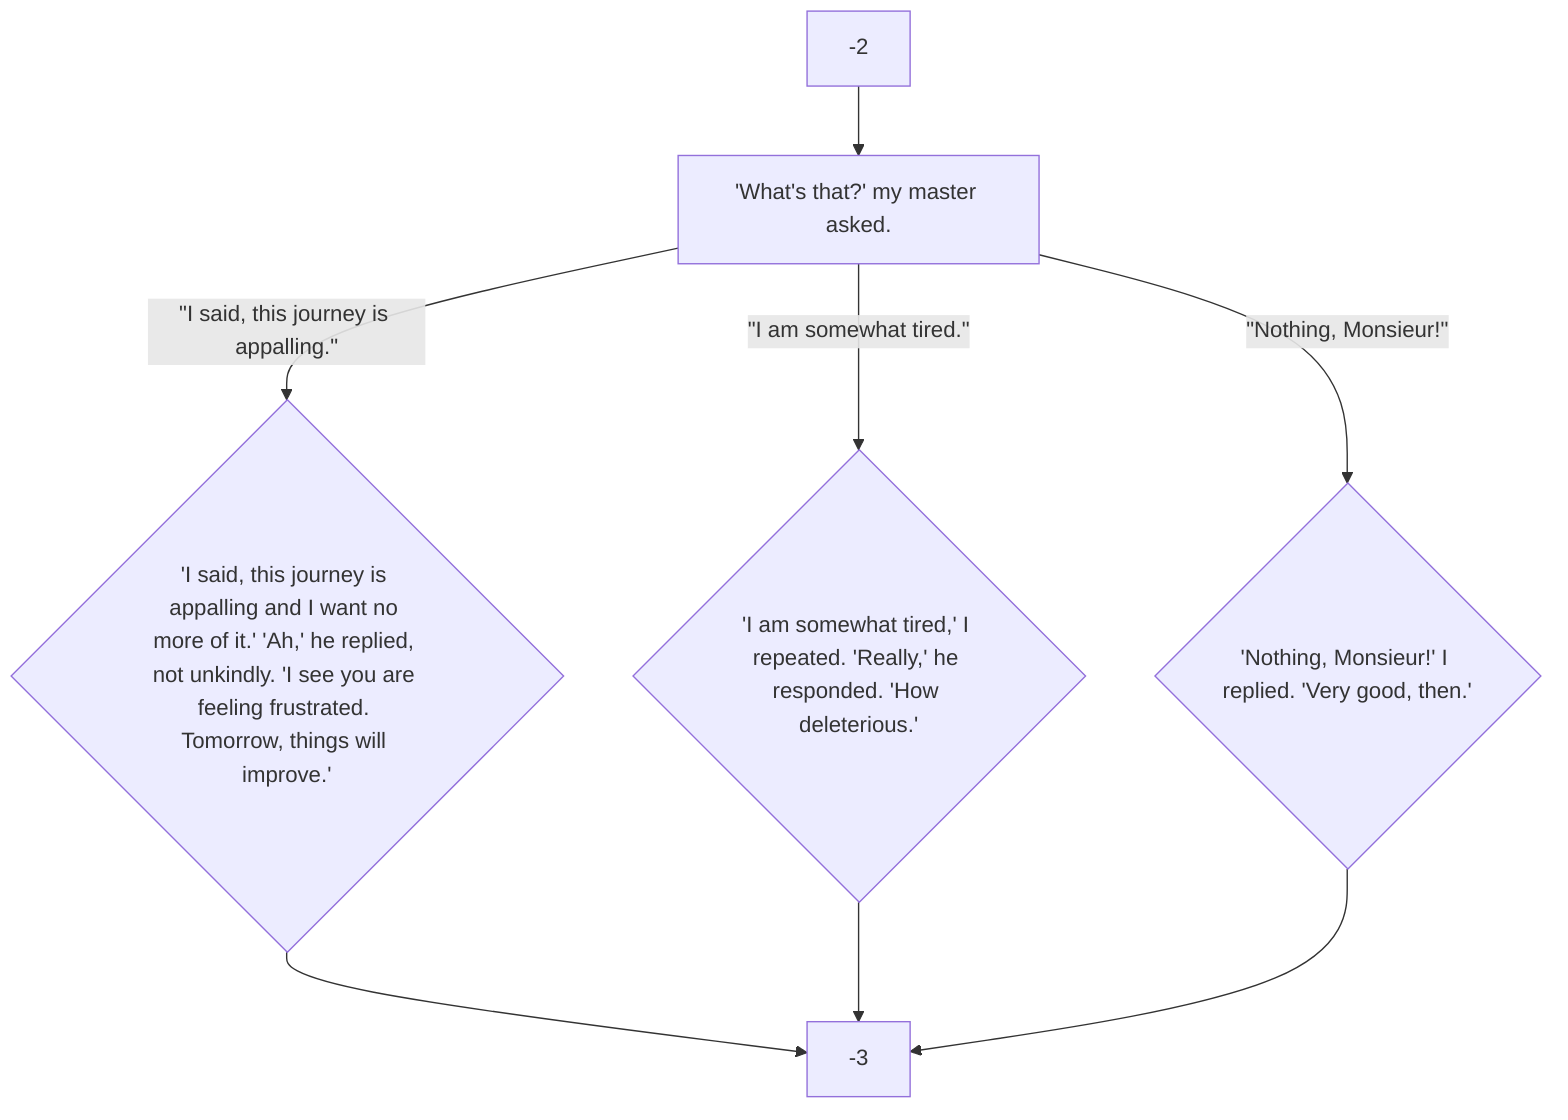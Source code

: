 flowchart TD
    1["'What's that?' my master asked."]
    4{"'I am somewhat tired,' I repeated. 'Really,' he responded. 'How deleterious.'"}
    7{"'Nothing, Monsieur!' I replied. 'Very good, then.'"}
    10{"'I said, this journey is appalling and I want no more of it.' 'Ah,' he replied, not unkindly. 'I see you are feeling frustrated. Tomorrow, things will improve.'"}
    1 -->|&quot;I am somewhat tired.&quot;| 4
    1 -->|&quot;Nothing, Monsieur!&quot;| 7
    1 -->|&quot;I said, this journey is appalling.&quot;| 10
    -2 --> 1
    10 --> -3
    4 --> -3
    7 --> -3